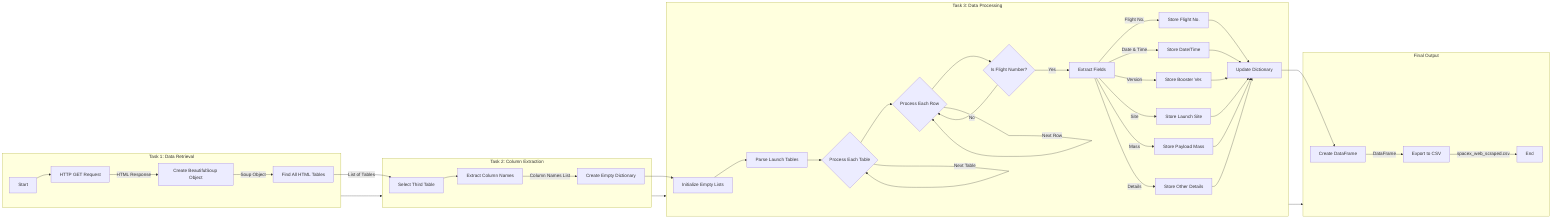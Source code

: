 flowchart LR
    subgraph Task1[Task 1: Data Retrieval]
        A[Start] --> B[HTTP GET Request]
        B --> |HTML Response| C[Create BeautifulSoup Object]
        C --> |Soup Object| D[Find All HTML Tables]
    end

    subgraph Task2[Task 2: Column Extraction]
        D --> |List of Tables| E[Select Third Table]
        E --> F[Extract Column Names]
        F --> |Column Names List| G[Create Empty Dictionary]
    end

    Task1 --> Task2

    subgraph Task3[Task 3: Data Processing]
        direction RL
        G --> H[Initialize Empty Lists]
        H --> I[Parse Launch Tables]
        I --> J{Process Each Table}
        J --> K{Process Each Row}
        K --> L{Is Flight Number?}
        
        L --> |Yes| M[Extract Fields]
        M --> |Flight No.| N1[Store Flight No.]
        M --> |Date & Time| N2[Store Date/Time]
        M --> |Version| N3[Store Booster Ver.]
        M --> |Site| N4[Store Launch Site]
        M --> |Mass| N5[Store Payload Mass]
        M --> |Details| N6[Store Other Details]
        
        N1 & N2 & N3 & N4 & N5 & N6 --> O[Update Dictionary]
        
        L --> |No| K
        K --> |Next Row| K
        J --> |Next Table| J
    end

    Task2 --> Task3

    subgraph Output[Final Output]
        O --> P[Create DataFrame]
        P --> |DataFrame| Q[Export to CSV]
        Q --> |spacex_web_scraped.csv| R[End]
    end

    Task3 --> Output